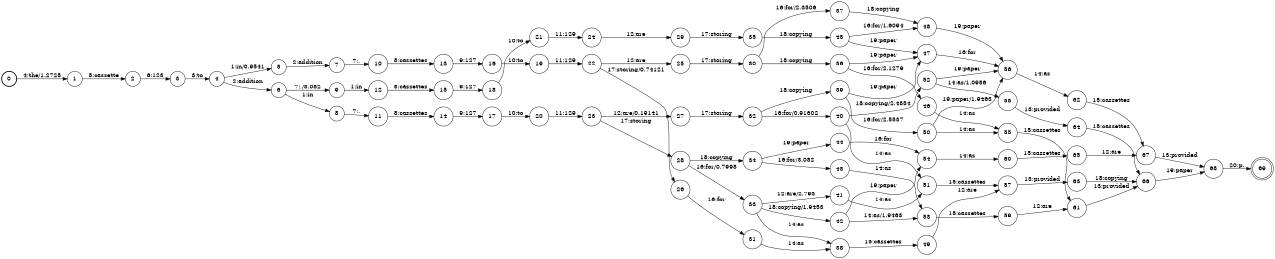 digraph FST {
rankdir = LR;
size = "8.5,11";
label = "";
center = 1;
orientation = Portrait;
ranksep = "0.4";
nodesep = "0.25";
0 [label = "0", shape = circle, style = bold, fontsize = 14]
	0 -> 1 [label = "4:the/1.2725", fontsize = 14];
1 [label = "1", shape = circle, style = solid, fontsize = 14]
	1 -> 2 [label = "5:cassette", fontsize = 14];
2 [label = "2", shape = circle, style = solid, fontsize = 14]
	2 -> 3 [label = "6:123", fontsize = 14];
3 [label = "3", shape = circle, style = solid, fontsize = 14]
	3 -> 4 [label = "3:to", fontsize = 14];
4 [label = "4", shape = circle, style = solid, fontsize = 14]
	4 -> 5 [label = "1:in/0.9541", fontsize = 14];
	4 -> 6 [label = "2:addition", fontsize = 14];
5 [label = "5", shape = circle, style = solid, fontsize = 14]
	5 -> 7 [label = "2:addition", fontsize = 14];
6 [label = "6", shape = circle, style = solid, fontsize = 14]
	6 -> 8 [label = "1:in", fontsize = 14];
	6 -> 9 [label = "7:,/3.082", fontsize = 14];
7 [label = "7", shape = circle, style = solid, fontsize = 14]
	7 -> 10 [label = "7:,", fontsize = 14];
8 [label = "8", shape = circle, style = solid, fontsize = 14]
	8 -> 11 [label = "7:,", fontsize = 14];
9 [label = "9", shape = circle, style = solid, fontsize = 14]
	9 -> 12 [label = "1:in", fontsize = 14];
10 [label = "10", shape = circle, style = solid, fontsize = 14]
	10 -> 13 [label = "8:cassettes", fontsize = 14];
11 [label = "11", shape = circle, style = solid, fontsize = 14]
	11 -> 14 [label = "8:cassettes", fontsize = 14];
12 [label = "12", shape = circle, style = solid, fontsize = 14]
	12 -> 15 [label = "8:cassettes", fontsize = 14];
13 [label = "13", shape = circle, style = solid, fontsize = 14]
	13 -> 16 [label = "9:127", fontsize = 14];
14 [label = "14", shape = circle, style = solid, fontsize = 14]
	14 -> 17 [label = "9:127", fontsize = 14];
15 [label = "15", shape = circle, style = solid, fontsize = 14]
	15 -> 18 [label = "9:127", fontsize = 14];
16 [label = "16", shape = circle, style = solid, fontsize = 14]
	16 -> 19 [label = "10:to", fontsize = 14];
17 [label = "17", shape = circle, style = solid, fontsize = 14]
	17 -> 20 [label = "10:to", fontsize = 14];
18 [label = "18", shape = circle, style = solid, fontsize = 14]
	18 -> 21 [label = "10:to", fontsize = 14];
19 [label = "19", shape = circle, style = solid, fontsize = 14]
	19 -> 22 [label = "11:129", fontsize = 14];
20 [label = "20", shape = circle, style = solid, fontsize = 14]
	20 -> 23 [label = "11:129", fontsize = 14];
21 [label = "21", shape = circle, style = solid, fontsize = 14]
	21 -> 24 [label = "11:129", fontsize = 14];
22 [label = "22", shape = circle, style = solid, fontsize = 14]
	22 -> 25 [label = "12:are", fontsize = 14];
	22 -> 26 [label = "17:storing/0.74121", fontsize = 14];
23 [label = "23", shape = circle, style = solid, fontsize = 14]
	23 -> 27 [label = "12:are/0.19141", fontsize = 14];
	23 -> 28 [label = "17:storing", fontsize = 14];
24 [label = "24", shape = circle, style = solid, fontsize = 14]
	24 -> 29 [label = "12:are", fontsize = 14];
25 [label = "25", shape = circle, style = solid, fontsize = 14]
	25 -> 30 [label = "17:storing", fontsize = 14];
26 [label = "26", shape = circle, style = solid, fontsize = 14]
	26 -> 31 [label = "16:for", fontsize = 14];
27 [label = "27", shape = circle, style = solid, fontsize = 14]
	27 -> 32 [label = "17:storing", fontsize = 14];
28 [label = "28", shape = circle, style = solid, fontsize = 14]
	28 -> 33 [label = "16:for/0.7998", fontsize = 14];
	28 -> 34 [label = "18:copying", fontsize = 14];
29 [label = "29", shape = circle, style = solid, fontsize = 14]
	29 -> 35 [label = "17:storing", fontsize = 14];
30 [label = "30", shape = circle, style = solid, fontsize = 14]
	30 -> 37 [label = "16:for/2.3506", fontsize = 14];
	30 -> 36 [label = "18:copying", fontsize = 14];
31 [label = "31", shape = circle, style = solid, fontsize = 14]
	31 -> 38 [label = "14:as", fontsize = 14];
32 [label = "32", shape = circle, style = solid, fontsize = 14]
	32 -> 40 [label = "16:for/0.91602", fontsize = 14];
	32 -> 39 [label = "18:copying", fontsize = 14];
33 [label = "33", shape = circle, style = solid, fontsize = 14]
	33 -> 41 [label = "12:are/2.793", fontsize = 14];
	33 -> 38 [label = "14:as", fontsize = 14];
	33 -> 42 [label = "18:copying/1.9453", fontsize = 14];
34 [label = "34", shape = circle, style = solid, fontsize = 14]
	34 -> 43 [label = "16:for/3.082", fontsize = 14];
	34 -> 44 [label = "19:paper", fontsize = 14];
35 [label = "35", shape = circle, style = solid, fontsize = 14]
	35 -> 45 [label = "18:copying", fontsize = 14];
36 [label = "36", shape = circle, style = solid, fontsize = 14]
	36 -> 46 [label = "16:for/2.1279", fontsize = 14];
	36 -> 47 [label = "19:paper", fontsize = 14];
37 [label = "37", shape = circle, style = solid, fontsize = 14]
	37 -> 48 [label = "18:copying", fontsize = 14];
38 [label = "38", shape = circle, style = solid, fontsize = 14]
	38 -> 49 [label = "15:cassettes", fontsize = 14];
39 [label = "39", shape = circle, style = solid, fontsize = 14]
	39 -> 50 [label = "16:for/2.5537", fontsize = 14];
	39 -> 47 [label = "19:paper", fontsize = 14];
40 [label = "40", shape = circle, style = solid, fontsize = 14]
	40 -> 51 [label = "14:as", fontsize = 14];
	40 -> 52 [label = "18:copying/2.4854", fontsize = 14];
41 [label = "41", shape = circle, style = solid, fontsize = 14]
	41 -> 51 [label = "14:as", fontsize = 14];
42 [label = "42", shape = circle, style = solid, fontsize = 14]
	42 -> 53 [label = "14:as/1.9463", fontsize = 14];
	42 -> 54 [label = "19:paper", fontsize = 14];
43 [label = "43", shape = circle, style = solid, fontsize = 14]
	43 -> 53 [label = "14:as", fontsize = 14];
44 [label = "44", shape = circle, style = solid, fontsize = 14]
	44 -> 54 [label = "16:for", fontsize = 14];
45 [label = "45", shape = circle, style = solid, fontsize = 14]
	45 -> 48 [label = "16:for/1.6094", fontsize = 14];
	45 -> 47 [label = "19:paper", fontsize = 14];
46 [label = "46", shape = circle, style = solid, fontsize = 14]
	46 -> 55 [label = "14:as", fontsize = 14];
47 [label = "47", shape = circle, style = solid, fontsize = 14]
	47 -> 56 [label = "16:for", fontsize = 14];
48 [label = "48", shape = circle, style = solid, fontsize = 14]
	48 -> 56 [label = "19:paper", fontsize = 14];
49 [label = "49", shape = circle, style = solid, fontsize = 14]
	49 -> 57 [label = "12:are", fontsize = 14];
50 [label = "50", shape = circle, style = solid, fontsize = 14]
	50 -> 55 [label = "14:as", fontsize = 14];
	50 -> 56 [label = "19:paper/1.9463", fontsize = 14];
51 [label = "51", shape = circle, style = solid, fontsize = 14]
	51 -> 57 [label = "15:cassettes", fontsize = 14];
52 [label = "52", shape = circle, style = solid, fontsize = 14]
	52 -> 58 [label = "14:as/1.0986", fontsize = 14];
	52 -> 56 [label = "19:paper", fontsize = 14];
53 [label = "53", shape = circle, style = solid, fontsize = 14]
	53 -> 59 [label = "15:cassettes", fontsize = 14];
54 [label = "54", shape = circle, style = solid, fontsize = 14]
	54 -> 60 [label = "14:as", fontsize = 14];
55 [label = "55", shape = circle, style = solid, fontsize = 14]
	55 -> 61 [label = "15:cassettes", fontsize = 14];
56 [label = "56", shape = circle, style = solid, fontsize = 14]
	56 -> 62 [label = "14:as", fontsize = 14];
57 [label = "57", shape = circle, style = solid, fontsize = 14]
	57 -> 63 [label = "13:provided", fontsize = 14];
58 [label = "58", shape = circle, style = solid, fontsize = 14]
	58 -> 64 [label = "13:provided", fontsize = 14];
59 [label = "59", shape = circle, style = solid, fontsize = 14]
	59 -> 61 [label = "12:are", fontsize = 14];
60 [label = "60", shape = circle, style = solid, fontsize = 14]
	60 -> 65 [label = "15:cassettes", fontsize = 14];
61 [label = "61", shape = circle, style = solid, fontsize = 14]
	61 -> 66 [label = "13:provided", fontsize = 14];
62 [label = "62", shape = circle, style = solid, fontsize = 14]
	62 -> 67 [label = "15:cassettes", fontsize = 14];
63 [label = "63", shape = circle, style = solid, fontsize = 14]
	63 -> 66 [label = "18:copying", fontsize = 14];
64 [label = "64", shape = circle, style = solid, fontsize = 14]
	64 -> 66 [label = "15:cassettes", fontsize = 14];
65 [label = "65", shape = circle, style = solid, fontsize = 14]
	65 -> 67 [label = "12:are", fontsize = 14];
66 [label = "66", shape = circle, style = solid, fontsize = 14]
	66 -> 68 [label = "19:paper", fontsize = 14];
67 [label = "67", shape = circle, style = solid, fontsize = 14]
	67 -> 68 [label = "13:provided", fontsize = 14];
68 [label = "68", shape = circle, style = solid, fontsize = 14]
	68 -> 69 [label = "20:p.", fontsize = 14];
69 [label = "69", shape = doublecircle, style = solid, fontsize = 14]
}
